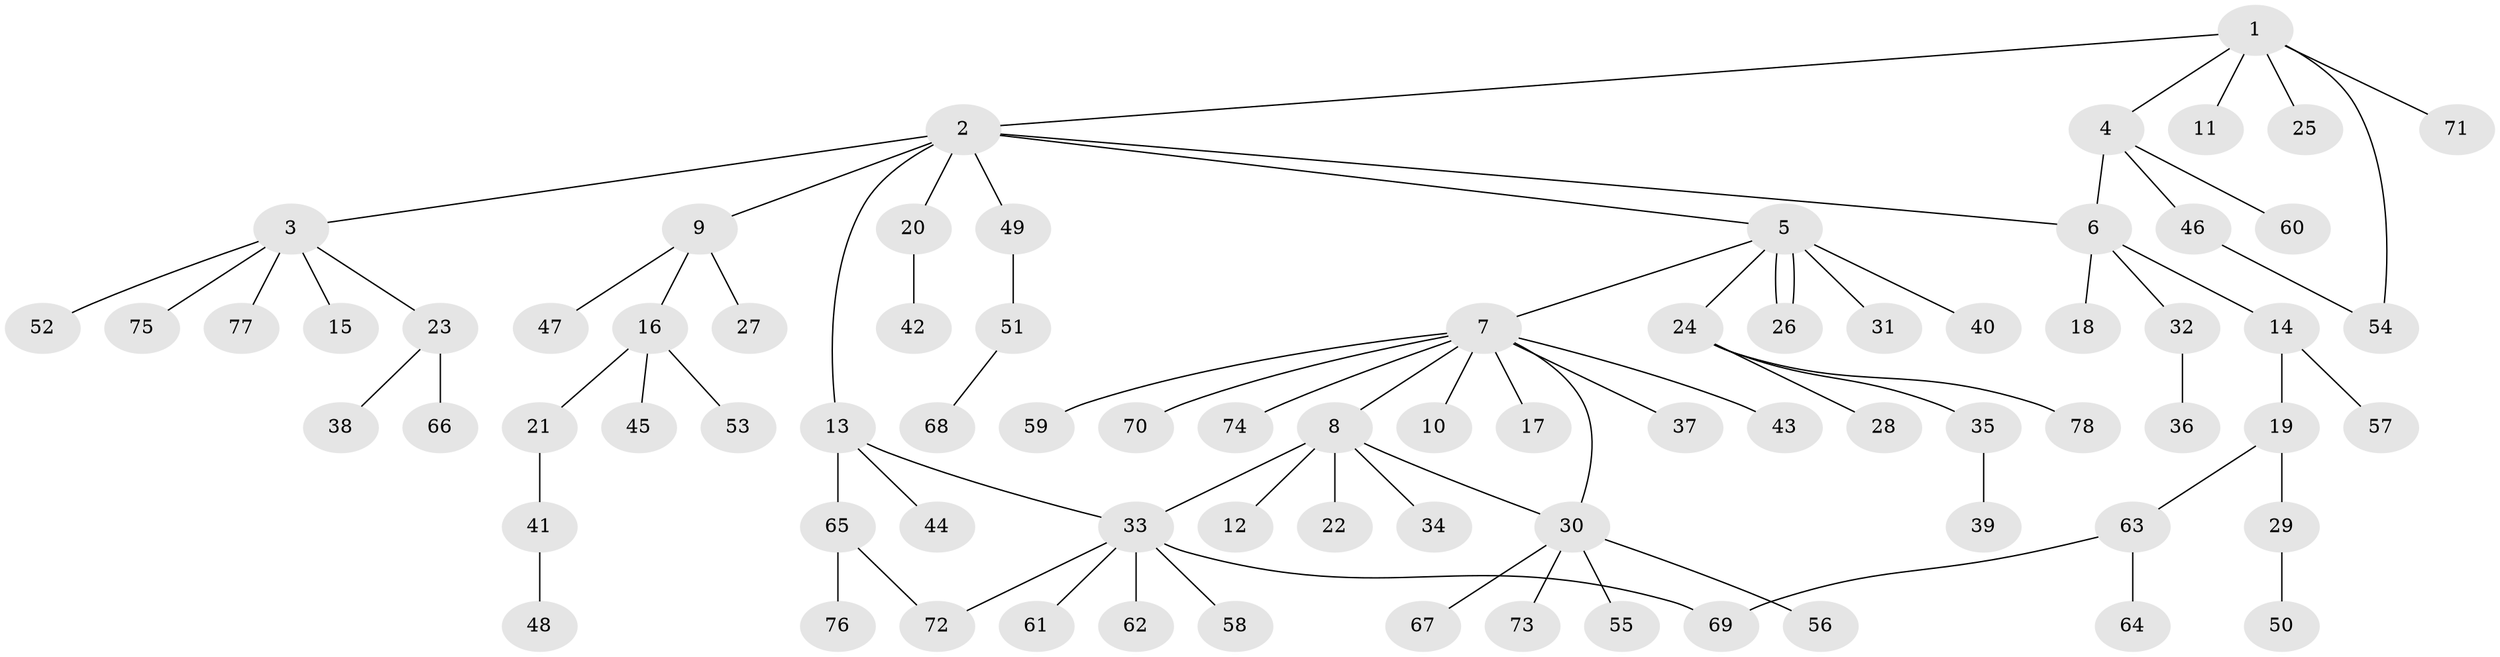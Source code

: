 // coarse degree distribution, {6: 0.043478260869565216, 1: 0.8260869565217391, 8: 0.08695652173913043, 3: 0.043478260869565216}
// Generated by graph-tools (version 1.1) at 2025/51/03/04/25 21:51:36]
// undirected, 78 vertices, 84 edges
graph export_dot {
graph [start="1"]
  node [color=gray90,style=filled];
  1;
  2;
  3;
  4;
  5;
  6;
  7;
  8;
  9;
  10;
  11;
  12;
  13;
  14;
  15;
  16;
  17;
  18;
  19;
  20;
  21;
  22;
  23;
  24;
  25;
  26;
  27;
  28;
  29;
  30;
  31;
  32;
  33;
  34;
  35;
  36;
  37;
  38;
  39;
  40;
  41;
  42;
  43;
  44;
  45;
  46;
  47;
  48;
  49;
  50;
  51;
  52;
  53;
  54;
  55;
  56;
  57;
  58;
  59;
  60;
  61;
  62;
  63;
  64;
  65;
  66;
  67;
  68;
  69;
  70;
  71;
  72;
  73;
  74;
  75;
  76;
  77;
  78;
  1 -- 2;
  1 -- 4;
  1 -- 11;
  1 -- 25;
  1 -- 54;
  1 -- 71;
  2 -- 3;
  2 -- 5;
  2 -- 6;
  2 -- 9;
  2 -- 13;
  2 -- 20;
  2 -- 49;
  3 -- 15;
  3 -- 23;
  3 -- 52;
  3 -- 75;
  3 -- 77;
  4 -- 6;
  4 -- 46;
  4 -- 60;
  5 -- 7;
  5 -- 24;
  5 -- 26;
  5 -- 26;
  5 -- 31;
  5 -- 40;
  6 -- 14;
  6 -- 18;
  6 -- 32;
  7 -- 8;
  7 -- 10;
  7 -- 17;
  7 -- 30;
  7 -- 37;
  7 -- 43;
  7 -- 59;
  7 -- 70;
  7 -- 74;
  8 -- 12;
  8 -- 22;
  8 -- 30;
  8 -- 33;
  8 -- 34;
  9 -- 16;
  9 -- 27;
  9 -- 47;
  13 -- 33;
  13 -- 44;
  13 -- 65;
  14 -- 19;
  14 -- 57;
  16 -- 21;
  16 -- 45;
  16 -- 53;
  19 -- 29;
  19 -- 63;
  20 -- 42;
  21 -- 41;
  23 -- 38;
  23 -- 66;
  24 -- 28;
  24 -- 35;
  24 -- 78;
  29 -- 50;
  30 -- 55;
  30 -- 56;
  30 -- 67;
  30 -- 73;
  32 -- 36;
  33 -- 58;
  33 -- 61;
  33 -- 62;
  33 -- 69;
  33 -- 72;
  35 -- 39;
  41 -- 48;
  46 -- 54;
  49 -- 51;
  51 -- 68;
  63 -- 64;
  63 -- 69;
  65 -- 72;
  65 -- 76;
}
